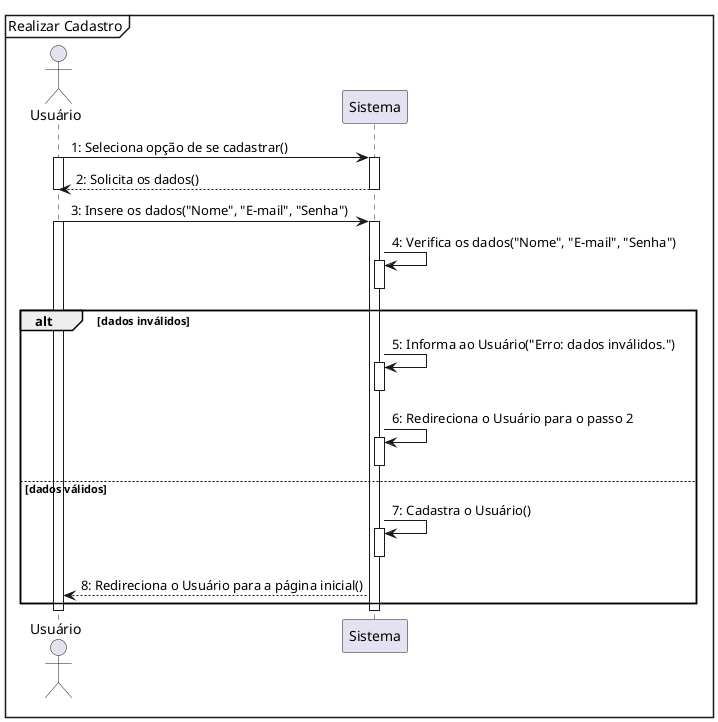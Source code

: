 @startuml SD

mainframe Realizar Cadastro

actor Usuário

Usuário -> Sistema: 1: Seleciona opção de se cadastrar()

activate Usuário
activate Sistema

Sistema --> Usuário: 2: Solicita os dados()

deactivate Usuário
deactivate Sistema

Usuário -> Sistema: 3: Insere os dados("Nome", "E-mail", "Senha")

'Início Usuário
activate Usuário

'Início Sistema
activate Sistema

Sistema -> Sistema: 4: Verifica os dados("Nome", "E-mail", "Senha")

activate Sistema
deactivate Sistema

alt dados inválidos

    Sistema -> Sistema: 5: Informa ao Usuário("Erro: dados inválidos.")

    activate Sistema
    deactivate Sistema

    'Dúvida no elemento abaixo
    Sistema -> Sistema: 6: Redireciona o Usuário para o passo 2

    activate Sistema
    deactivate Sistema

else dados válidos

    Sistema -> Sistema: 7: Cadastra o Usuário()

    activate Sistema
    deactivate Sistema

    Sistema --> Usuário: 8: Redireciona o Usuário para a página inicial()

end

'Fim Usuário
deactivate Usuário

'Fim Sistema
deactivate Sistema

@enduml